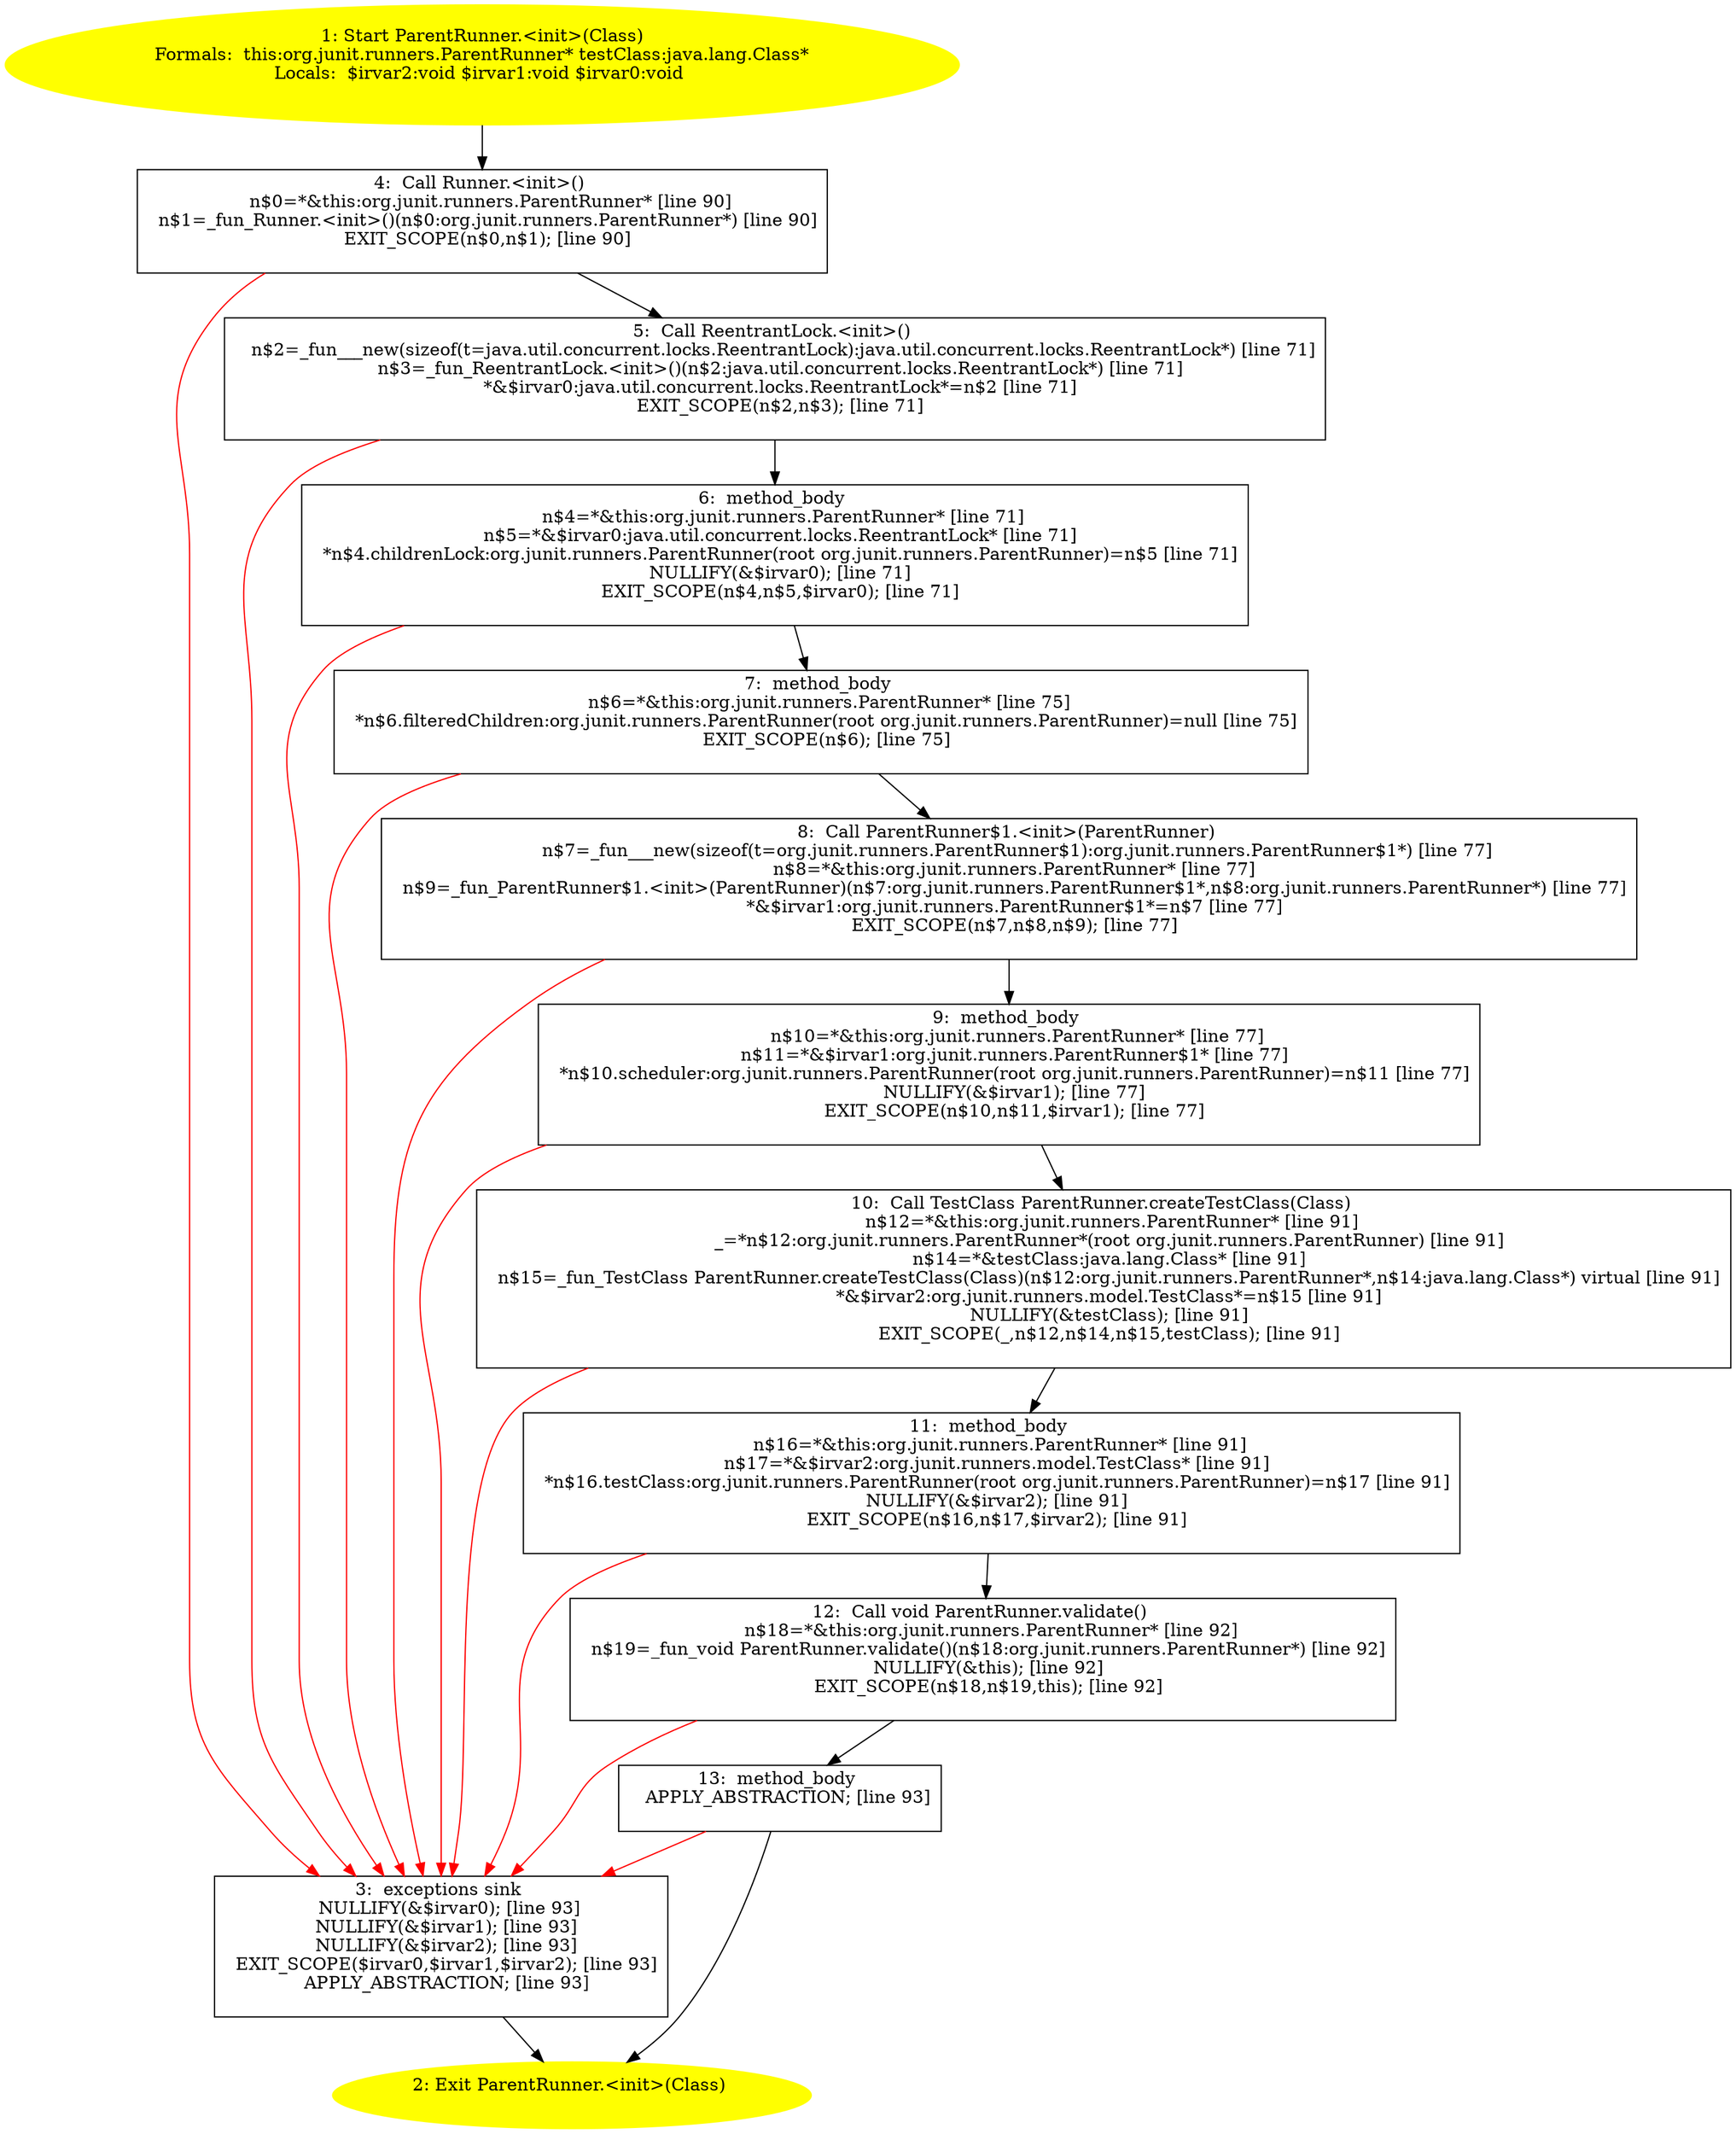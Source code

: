 /* @generated */
digraph cfg {
"org.junit.runners.ParentRunner.<init>(java.lang.Class).896d23a045660812411efdd9bc0d86f0_1" [label="1: Start ParentRunner.<init>(Class)\nFormals:  this:org.junit.runners.ParentRunner* testClass:java.lang.Class*\nLocals:  $irvar2:void $irvar1:void $irvar0:void \n  " color=yellow style=filled]
	

	 "org.junit.runners.ParentRunner.<init>(java.lang.Class).896d23a045660812411efdd9bc0d86f0_1" -> "org.junit.runners.ParentRunner.<init>(java.lang.Class).896d23a045660812411efdd9bc0d86f0_4" ;
"org.junit.runners.ParentRunner.<init>(java.lang.Class).896d23a045660812411efdd9bc0d86f0_2" [label="2: Exit ParentRunner.<init>(Class) \n  " color=yellow style=filled]
	

"org.junit.runners.ParentRunner.<init>(java.lang.Class).896d23a045660812411efdd9bc0d86f0_3" [label="3:  exceptions sink \n   NULLIFY(&$irvar0); [line 93]\n  NULLIFY(&$irvar1); [line 93]\n  NULLIFY(&$irvar2); [line 93]\n  EXIT_SCOPE($irvar0,$irvar1,$irvar2); [line 93]\n  APPLY_ABSTRACTION; [line 93]\n " shape="box"]
	

	 "org.junit.runners.ParentRunner.<init>(java.lang.Class).896d23a045660812411efdd9bc0d86f0_3" -> "org.junit.runners.ParentRunner.<init>(java.lang.Class).896d23a045660812411efdd9bc0d86f0_2" ;
"org.junit.runners.ParentRunner.<init>(java.lang.Class).896d23a045660812411efdd9bc0d86f0_4" [label="4:  Call Runner.<init>() \n   n$0=*&this:org.junit.runners.ParentRunner* [line 90]\n  n$1=_fun_Runner.<init>()(n$0:org.junit.runners.ParentRunner*) [line 90]\n  EXIT_SCOPE(n$0,n$1); [line 90]\n " shape="box"]
	

	 "org.junit.runners.ParentRunner.<init>(java.lang.Class).896d23a045660812411efdd9bc0d86f0_4" -> "org.junit.runners.ParentRunner.<init>(java.lang.Class).896d23a045660812411efdd9bc0d86f0_5" ;
	 "org.junit.runners.ParentRunner.<init>(java.lang.Class).896d23a045660812411efdd9bc0d86f0_4" -> "org.junit.runners.ParentRunner.<init>(java.lang.Class).896d23a045660812411efdd9bc0d86f0_3" [color="red" ];
"org.junit.runners.ParentRunner.<init>(java.lang.Class).896d23a045660812411efdd9bc0d86f0_5" [label="5:  Call ReentrantLock.<init>() \n   n$2=_fun___new(sizeof(t=java.util.concurrent.locks.ReentrantLock):java.util.concurrent.locks.ReentrantLock*) [line 71]\n  n$3=_fun_ReentrantLock.<init>()(n$2:java.util.concurrent.locks.ReentrantLock*) [line 71]\n  *&$irvar0:java.util.concurrent.locks.ReentrantLock*=n$2 [line 71]\n  EXIT_SCOPE(n$2,n$3); [line 71]\n " shape="box"]
	

	 "org.junit.runners.ParentRunner.<init>(java.lang.Class).896d23a045660812411efdd9bc0d86f0_5" -> "org.junit.runners.ParentRunner.<init>(java.lang.Class).896d23a045660812411efdd9bc0d86f0_6" ;
	 "org.junit.runners.ParentRunner.<init>(java.lang.Class).896d23a045660812411efdd9bc0d86f0_5" -> "org.junit.runners.ParentRunner.<init>(java.lang.Class).896d23a045660812411efdd9bc0d86f0_3" [color="red" ];
"org.junit.runners.ParentRunner.<init>(java.lang.Class).896d23a045660812411efdd9bc0d86f0_6" [label="6:  method_body \n   n$4=*&this:org.junit.runners.ParentRunner* [line 71]\n  n$5=*&$irvar0:java.util.concurrent.locks.ReentrantLock* [line 71]\n  *n$4.childrenLock:org.junit.runners.ParentRunner(root org.junit.runners.ParentRunner)=n$5 [line 71]\n  NULLIFY(&$irvar0); [line 71]\n  EXIT_SCOPE(n$4,n$5,$irvar0); [line 71]\n " shape="box"]
	

	 "org.junit.runners.ParentRunner.<init>(java.lang.Class).896d23a045660812411efdd9bc0d86f0_6" -> "org.junit.runners.ParentRunner.<init>(java.lang.Class).896d23a045660812411efdd9bc0d86f0_7" ;
	 "org.junit.runners.ParentRunner.<init>(java.lang.Class).896d23a045660812411efdd9bc0d86f0_6" -> "org.junit.runners.ParentRunner.<init>(java.lang.Class).896d23a045660812411efdd9bc0d86f0_3" [color="red" ];
"org.junit.runners.ParentRunner.<init>(java.lang.Class).896d23a045660812411efdd9bc0d86f0_7" [label="7:  method_body \n   n$6=*&this:org.junit.runners.ParentRunner* [line 75]\n  *n$6.filteredChildren:org.junit.runners.ParentRunner(root org.junit.runners.ParentRunner)=null [line 75]\n  EXIT_SCOPE(n$6); [line 75]\n " shape="box"]
	

	 "org.junit.runners.ParentRunner.<init>(java.lang.Class).896d23a045660812411efdd9bc0d86f0_7" -> "org.junit.runners.ParentRunner.<init>(java.lang.Class).896d23a045660812411efdd9bc0d86f0_8" ;
	 "org.junit.runners.ParentRunner.<init>(java.lang.Class).896d23a045660812411efdd9bc0d86f0_7" -> "org.junit.runners.ParentRunner.<init>(java.lang.Class).896d23a045660812411efdd9bc0d86f0_3" [color="red" ];
"org.junit.runners.ParentRunner.<init>(java.lang.Class).896d23a045660812411efdd9bc0d86f0_8" [label="8:  Call ParentRunner$1.<init>(ParentRunner) \n   n$7=_fun___new(sizeof(t=org.junit.runners.ParentRunner$1):org.junit.runners.ParentRunner$1*) [line 77]\n  n$8=*&this:org.junit.runners.ParentRunner* [line 77]\n  n$9=_fun_ParentRunner$1.<init>(ParentRunner)(n$7:org.junit.runners.ParentRunner$1*,n$8:org.junit.runners.ParentRunner*) [line 77]\n  *&$irvar1:org.junit.runners.ParentRunner$1*=n$7 [line 77]\n  EXIT_SCOPE(n$7,n$8,n$9); [line 77]\n " shape="box"]
	

	 "org.junit.runners.ParentRunner.<init>(java.lang.Class).896d23a045660812411efdd9bc0d86f0_8" -> "org.junit.runners.ParentRunner.<init>(java.lang.Class).896d23a045660812411efdd9bc0d86f0_9" ;
	 "org.junit.runners.ParentRunner.<init>(java.lang.Class).896d23a045660812411efdd9bc0d86f0_8" -> "org.junit.runners.ParentRunner.<init>(java.lang.Class).896d23a045660812411efdd9bc0d86f0_3" [color="red" ];
"org.junit.runners.ParentRunner.<init>(java.lang.Class).896d23a045660812411efdd9bc0d86f0_9" [label="9:  method_body \n   n$10=*&this:org.junit.runners.ParentRunner* [line 77]\n  n$11=*&$irvar1:org.junit.runners.ParentRunner$1* [line 77]\n  *n$10.scheduler:org.junit.runners.ParentRunner(root org.junit.runners.ParentRunner)=n$11 [line 77]\n  NULLIFY(&$irvar1); [line 77]\n  EXIT_SCOPE(n$10,n$11,$irvar1); [line 77]\n " shape="box"]
	

	 "org.junit.runners.ParentRunner.<init>(java.lang.Class).896d23a045660812411efdd9bc0d86f0_9" -> "org.junit.runners.ParentRunner.<init>(java.lang.Class).896d23a045660812411efdd9bc0d86f0_10" ;
	 "org.junit.runners.ParentRunner.<init>(java.lang.Class).896d23a045660812411efdd9bc0d86f0_9" -> "org.junit.runners.ParentRunner.<init>(java.lang.Class).896d23a045660812411efdd9bc0d86f0_3" [color="red" ];
"org.junit.runners.ParentRunner.<init>(java.lang.Class).896d23a045660812411efdd9bc0d86f0_10" [label="10:  Call TestClass ParentRunner.createTestClass(Class) \n   n$12=*&this:org.junit.runners.ParentRunner* [line 91]\n  _=*n$12:org.junit.runners.ParentRunner*(root org.junit.runners.ParentRunner) [line 91]\n  n$14=*&testClass:java.lang.Class* [line 91]\n  n$15=_fun_TestClass ParentRunner.createTestClass(Class)(n$12:org.junit.runners.ParentRunner*,n$14:java.lang.Class*) virtual [line 91]\n  *&$irvar2:org.junit.runners.model.TestClass*=n$15 [line 91]\n  NULLIFY(&testClass); [line 91]\n  EXIT_SCOPE(_,n$12,n$14,n$15,testClass); [line 91]\n " shape="box"]
	

	 "org.junit.runners.ParentRunner.<init>(java.lang.Class).896d23a045660812411efdd9bc0d86f0_10" -> "org.junit.runners.ParentRunner.<init>(java.lang.Class).896d23a045660812411efdd9bc0d86f0_11" ;
	 "org.junit.runners.ParentRunner.<init>(java.lang.Class).896d23a045660812411efdd9bc0d86f0_10" -> "org.junit.runners.ParentRunner.<init>(java.lang.Class).896d23a045660812411efdd9bc0d86f0_3" [color="red" ];
"org.junit.runners.ParentRunner.<init>(java.lang.Class).896d23a045660812411efdd9bc0d86f0_11" [label="11:  method_body \n   n$16=*&this:org.junit.runners.ParentRunner* [line 91]\n  n$17=*&$irvar2:org.junit.runners.model.TestClass* [line 91]\n  *n$16.testClass:org.junit.runners.ParentRunner(root org.junit.runners.ParentRunner)=n$17 [line 91]\n  NULLIFY(&$irvar2); [line 91]\n  EXIT_SCOPE(n$16,n$17,$irvar2); [line 91]\n " shape="box"]
	

	 "org.junit.runners.ParentRunner.<init>(java.lang.Class).896d23a045660812411efdd9bc0d86f0_11" -> "org.junit.runners.ParentRunner.<init>(java.lang.Class).896d23a045660812411efdd9bc0d86f0_12" ;
	 "org.junit.runners.ParentRunner.<init>(java.lang.Class).896d23a045660812411efdd9bc0d86f0_11" -> "org.junit.runners.ParentRunner.<init>(java.lang.Class).896d23a045660812411efdd9bc0d86f0_3" [color="red" ];
"org.junit.runners.ParentRunner.<init>(java.lang.Class).896d23a045660812411efdd9bc0d86f0_12" [label="12:  Call void ParentRunner.validate() \n   n$18=*&this:org.junit.runners.ParentRunner* [line 92]\n  n$19=_fun_void ParentRunner.validate()(n$18:org.junit.runners.ParentRunner*) [line 92]\n  NULLIFY(&this); [line 92]\n  EXIT_SCOPE(n$18,n$19,this); [line 92]\n " shape="box"]
	

	 "org.junit.runners.ParentRunner.<init>(java.lang.Class).896d23a045660812411efdd9bc0d86f0_12" -> "org.junit.runners.ParentRunner.<init>(java.lang.Class).896d23a045660812411efdd9bc0d86f0_13" ;
	 "org.junit.runners.ParentRunner.<init>(java.lang.Class).896d23a045660812411efdd9bc0d86f0_12" -> "org.junit.runners.ParentRunner.<init>(java.lang.Class).896d23a045660812411efdd9bc0d86f0_3" [color="red" ];
"org.junit.runners.ParentRunner.<init>(java.lang.Class).896d23a045660812411efdd9bc0d86f0_13" [label="13:  method_body \n   APPLY_ABSTRACTION; [line 93]\n " shape="box"]
	

	 "org.junit.runners.ParentRunner.<init>(java.lang.Class).896d23a045660812411efdd9bc0d86f0_13" -> "org.junit.runners.ParentRunner.<init>(java.lang.Class).896d23a045660812411efdd9bc0d86f0_2" ;
	 "org.junit.runners.ParentRunner.<init>(java.lang.Class).896d23a045660812411efdd9bc0d86f0_13" -> "org.junit.runners.ParentRunner.<init>(java.lang.Class).896d23a045660812411efdd9bc0d86f0_3" [color="red" ];
}
